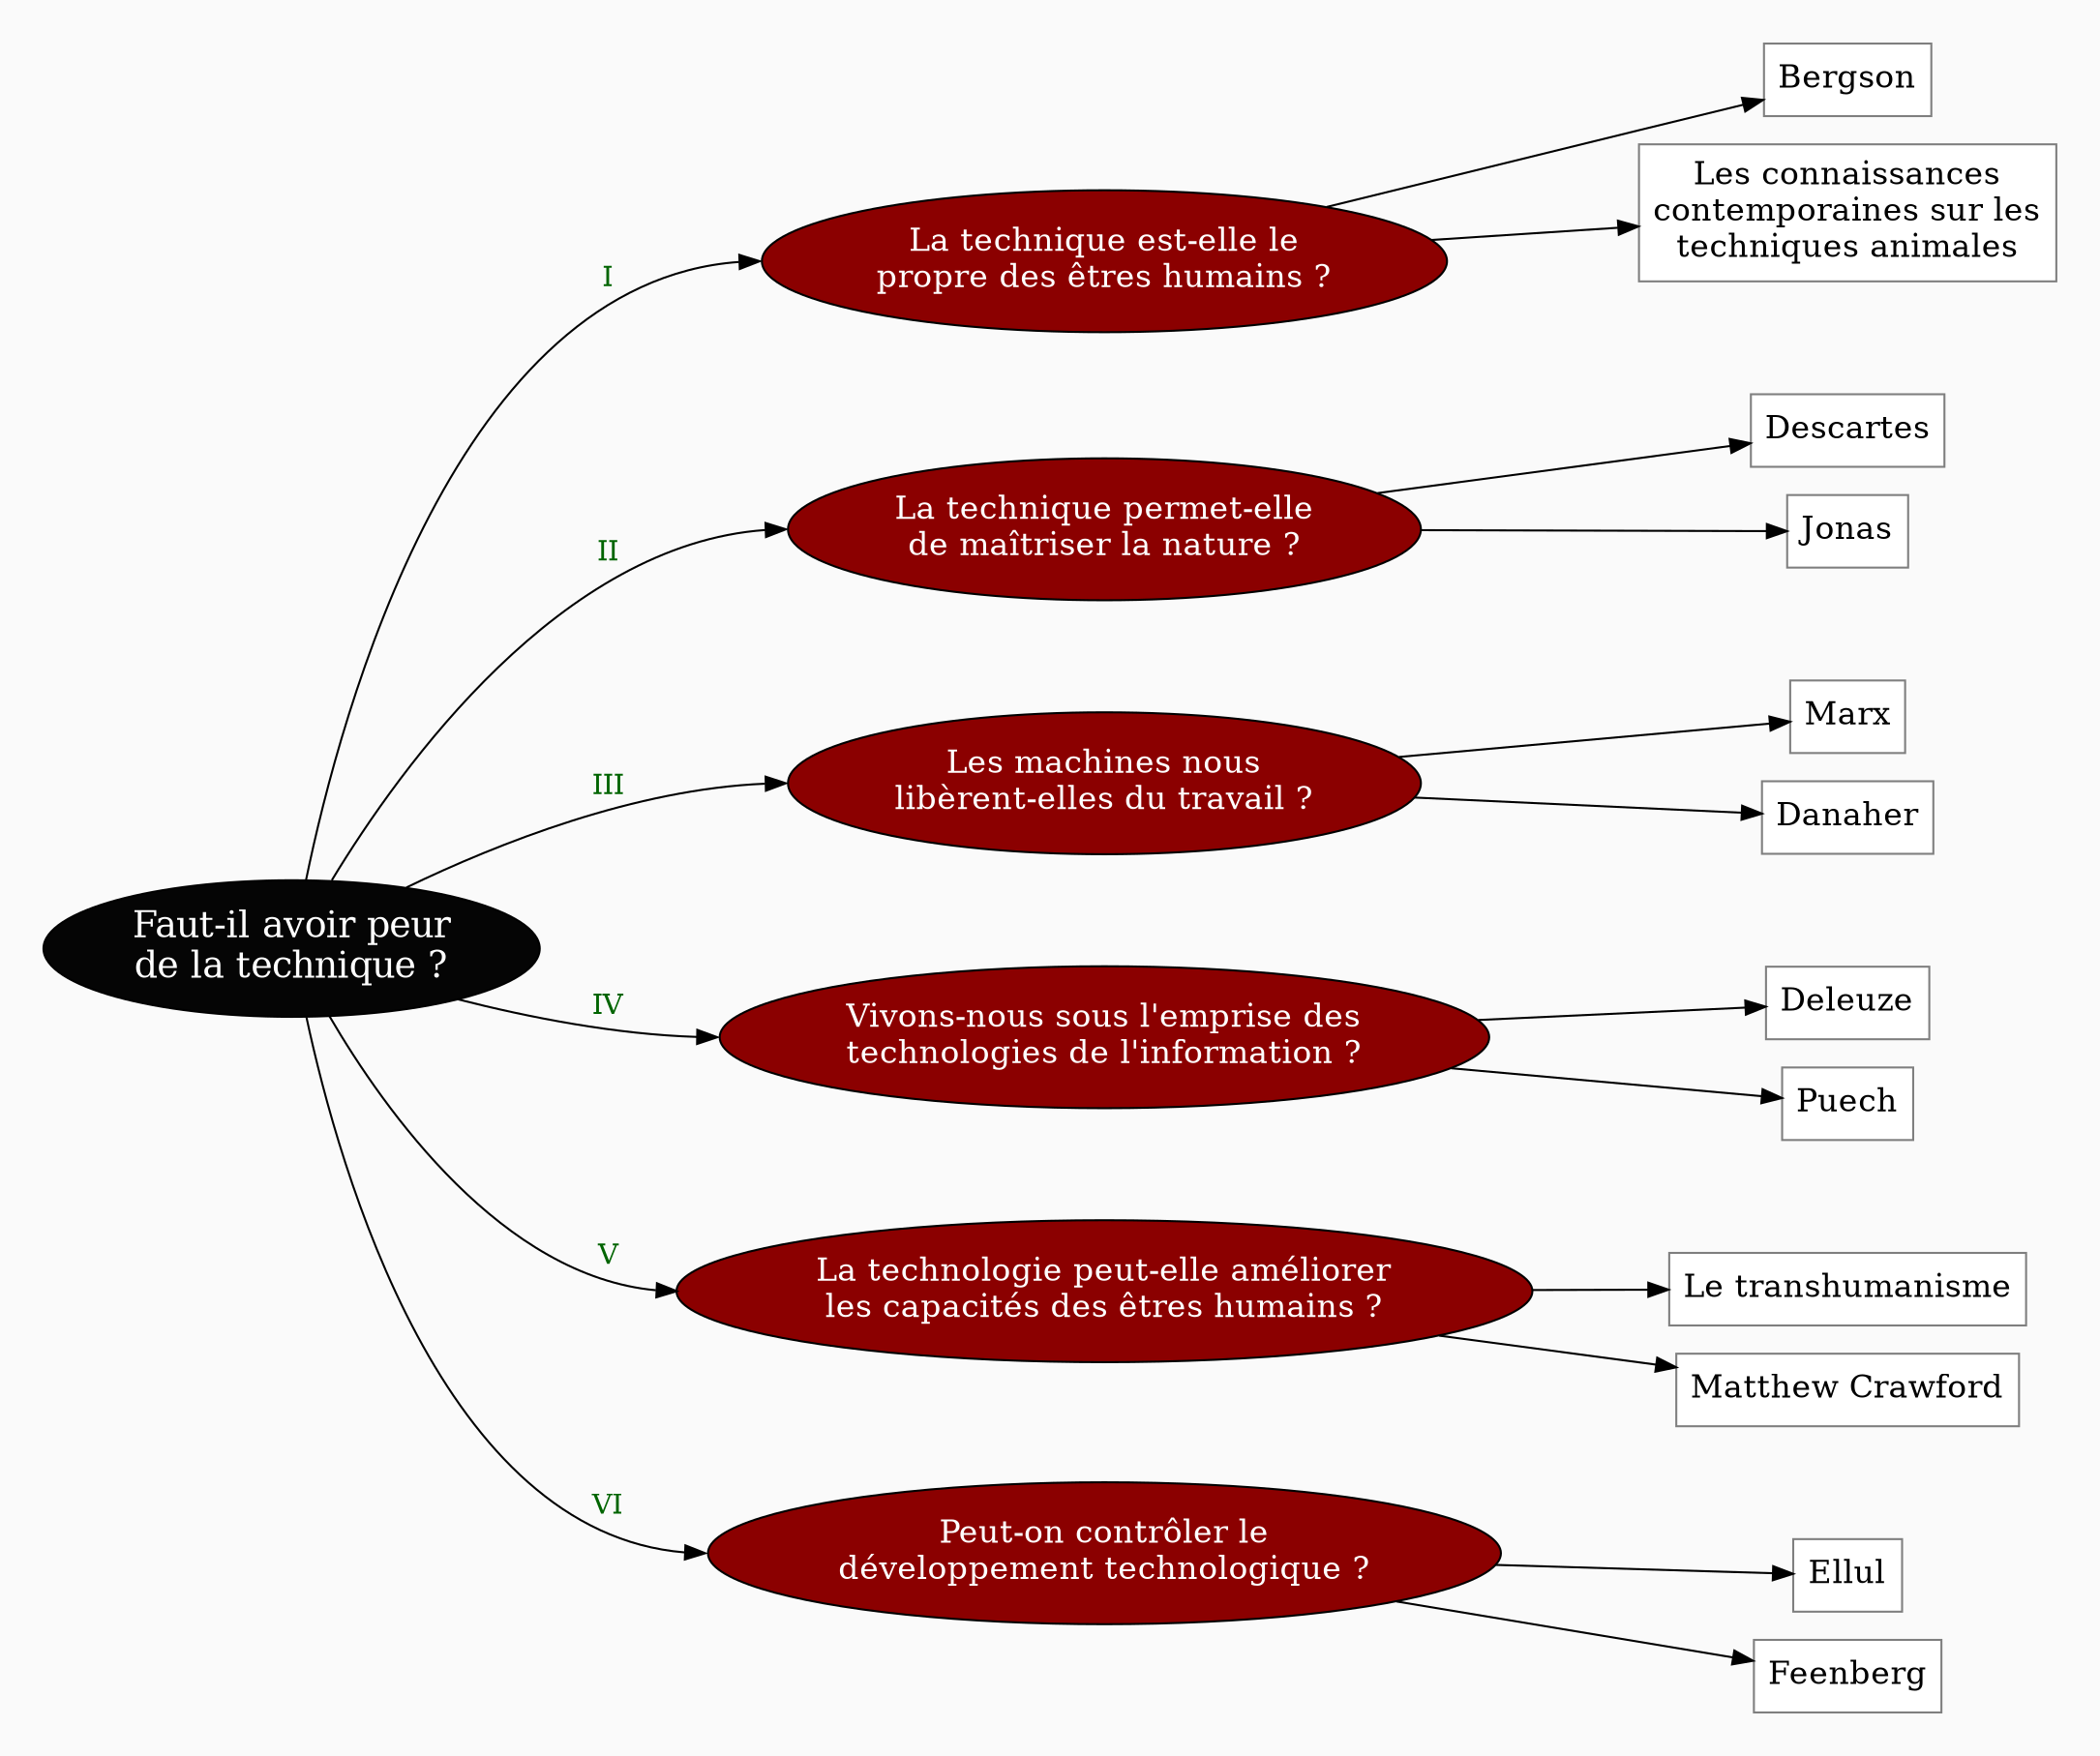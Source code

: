digraph G {
// Template : diagram
// Usage : 
rankdir=LR
splines=true
//splines=curved
bgcolor=grey98
pad=0.3
style=filled
edge[minlen=3]
node[style=filled, fontcolor=white]
ranksep=0.1
nodesep=0.2

// NIVEAU 1
node[fillcolor=grey2, fontsize=18]
a1[label="Faut-il avoir peur
de la technique ?"]

// NIVEAU 2
node[fillcolor=red4, fontsize=16, margin=0.1]
a1->b1[headport=w,label=<<FONT color="darkgreen"><br/>I</FONT>>]
a1->b2[headport=w,label=<<FONT color="darkgreen"><br/>II</FONT>>]
a1->b3[headport=w,label=<<FONT color="darkgreen"><br/>III</FONT>>]
a1->b4[headport=w,label=<<FONT color="darkgreen"><br/>IV</FONT>>]
a1->b5[headport=w,label=<<FONT color="darkgreen"><br/>V</FONT>>]
a1->b6[headport=w,label=<<FONT color="darkgreen"><br/>VI</FONT>>]
b1[label="La technique est-elle le
propre des êtres humains ?"]    
b2[label="La technique permet-elle
de maîtriser la nature ?"]
b3[label="Les machines nous
libèrent-elles du travail ?"]
b4[label="Vivons-nous sous l'emprise des
technologies de l'information ?"]
b5[label="La technologie peut-elle améliorer
les capacités des êtres humains ?"]
b6[label="Peut-on contrôler le
développement technologique ?"]



{rank=same;b1->b2->b3->b4->b5->b6[style=invis, minlen=2]}

node[fontcolor=black]
// NIVEAU 3 (sans intermédiaire)
node [shape=box, fillcolor=white, color=grey50]
// c1[label=""]
b1->{c1,c2}
c1[label="Bergson"]
c2[label="Les connaissances
contemporaines sur les
techniques animales"]

b2->{c3,c4}
c3[label="Descartes"]
c4[label="Jonas"]

b3->{c5,c6}
c5[label="Marx"]
c6[label="Danaher"]

b4->{c7,c8}
c7[label="Deleuze"]
c8[label="Puech"]

b5->{c9,c10}
c9[label="Le transhumanisme"]
c10[label="Matthew Crawford"]

b6->{c11,c12}
c11[label="Ellul"]
c12[label="Feenberg"]



{rank=same;c2->c3[style=invis, minlen=2]}
{rank=same;c4->c5[style=invis, minlen=2]}
{rank=same;c6->c7[style=invis, minlen=2]}
{rank=same;c8->c9[style=invis, minlen=2]}
{rank=same;c10->c11[style=invis, minlen=2]}



// INTERMÉDIAIRE AVANT NIVEAU 3
node[fillcolor=grey78, shape=oval]
// [arrowhead=none]
// bc1[label=""]

// NIVEAU 3 (avec intermédiaire)
node[fillcolor=white, shape=box, color=grey50]
// c1[label=""]

// NIVEAU 4
node[style="filled,rounded", fillcolor=white, shape=box, color=grey50]
// d1[label=""]

// ÉTIQUETTES EN ROUGE
node[shape=plaintext, fontcolor=firebrick3, fillcolor=grey98]
// e1[label=< <B>= Titre</B><BR /><BR />Contenu<BR /> >]
// e1[label=""]
// ->e1[minlen=1, style=invis]



// REMARQUES EN BLEU
node[color=blue, shape=box, margin=0.07, fontcolor=black, fontsize=12, style="dashed", penwidth=0.6]
edge[color=blue, arrowhead="none", xlabel="", style="dashed", penwidth=0.6]
// r1[label=""]
// {rank=same;->r1}
// {rank=same;r1->[dir=back]}

}